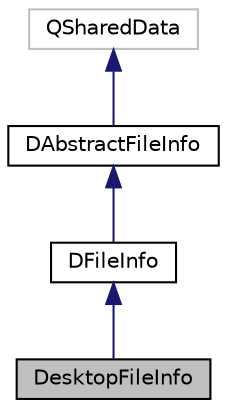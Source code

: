 digraph "DesktopFileInfo"
{
  edge [fontname="Helvetica",fontsize="10",labelfontname="Helvetica",labelfontsize="10"];
  node [fontname="Helvetica",fontsize="10",shape=record];
  Node4 [label="DesktopFileInfo",height=0.2,width=0.4,color="black", fillcolor="grey75", style="filled", fontcolor="black"];
  Node5 -> Node4 [dir="back",color="midnightblue",fontsize="10",style="solid",fontname="Helvetica"];
  Node5 [label="DFileInfo",height=0.2,width=0.4,color="black", fillcolor="white", style="filled",URL="$class_d_file_info.html"];
  Node6 -> Node5 [dir="back",color="midnightblue",fontsize="10",style="solid",fontname="Helvetica"];
  Node6 [label="DAbstractFileInfo",height=0.2,width=0.4,color="black", fillcolor="white", style="filled",URL="$class_d_abstract_file_info.html"];
  Node7 -> Node6 [dir="back",color="midnightblue",fontsize="10",style="solid",fontname="Helvetica"];
  Node7 [label="QSharedData",height=0.2,width=0.4,color="grey75", fillcolor="white", style="filled"];
}
